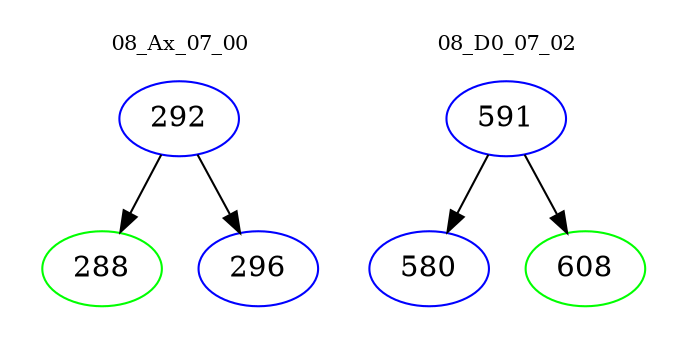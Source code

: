 digraph{
subgraph cluster_0 {
color = white
label = "08_Ax_07_00";
fontsize=10;
T0_292 [label="292", color="blue"]
T0_292 -> T0_288 [color="black"]
T0_288 [label="288", color="green"]
T0_292 -> T0_296 [color="black"]
T0_296 [label="296", color="blue"]
}
subgraph cluster_1 {
color = white
label = "08_D0_07_02";
fontsize=10;
T1_591 [label="591", color="blue"]
T1_591 -> T1_580 [color="black"]
T1_580 [label="580", color="blue"]
T1_591 -> T1_608 [color="black"]
T1_608 [label="608", color="green"]
}
}
